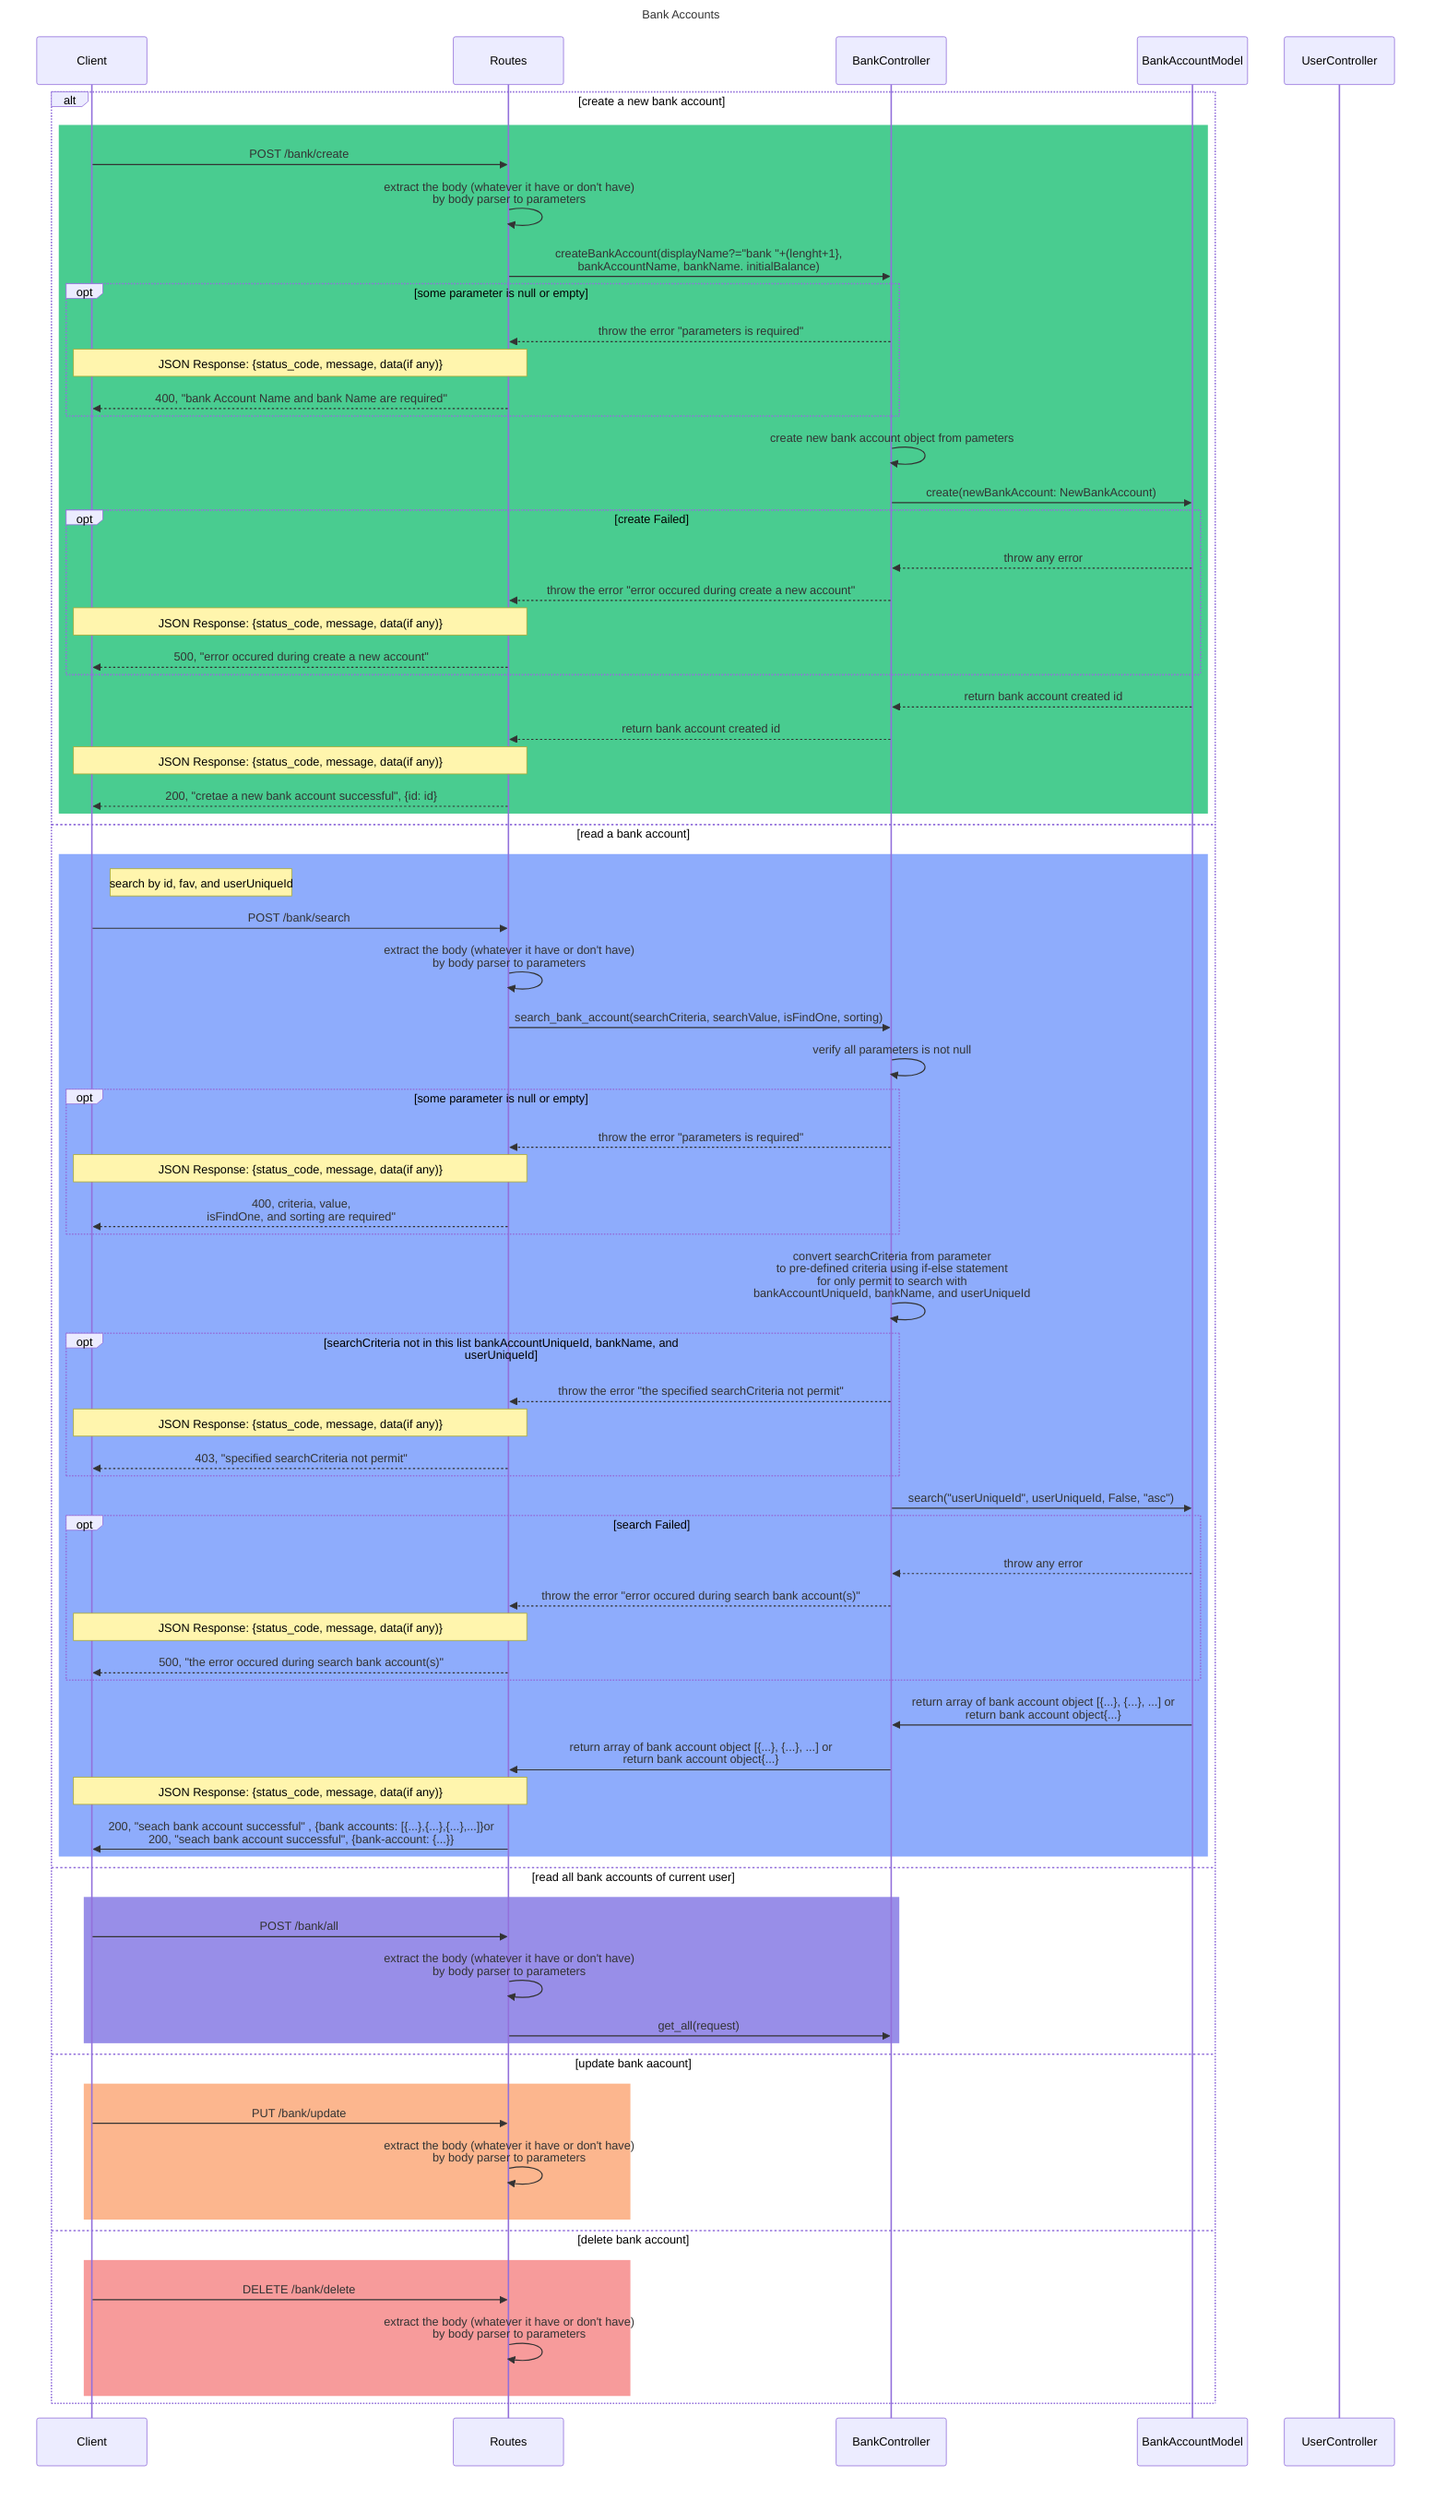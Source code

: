 sequenceDiagram
    title Bank Accounts
    participant Client
    participant Routes
    participant BankCont as BankController
    participant BankModel as BankAccountModel
    participant UserController

    alt create a new bank account
        rect rgb(73,204,144)
            Client->>Routes: POST /bank/create
            Routes->>Routes: extract the body (whatever it have or don't have)<br> by body parser to parameters
            Routes->>BankCont: createBankAccount(displayName?="bank "+(lenght+1},<br>bankAccountName, bankName. initialBalance) 
            opt some parameter is null or empty
                BankCont-->>Routes: throw the error "parameters is required"
                Note over Routes,Client: JSON Response: {status_code, message, data(if any)}
                Routes-->>Client: 400, "bank Account Name and bank Name are required"
            end
            BankCont->>BankCont: create new bank account object from pameters
            BankCont->>BankModel: create(newBankAccount: NewBankAccount)
            opt create Failed
                BankModel-->>BankCont: throw any error
                BankCont-->>Routes: throw the error "error occured during create a new account"
                Note over Routes,Client: JSON Response: {status_code, message, data(if any)}
                Routes-->>Client: 500, "error occured during create a new account"                
            end
            BankModel-->>BankCont: return bank account created id
            BankCont-->>Routes: return bank account created id
            Note over Routes,Client: JSON Response: {status_code, message, data(if any)}
            Routes-->>Client: 200, "cretae a new bank account successful", {id: id}
        end
    else read a bank account
        rect rgb(142,172,252)
            Note right of Client: search by id, fav, and userUniqueId
            Client->>Routes: POST /bank/search
            Routes->>Routes: extract the body (whatever it have or don't have)<br> by body parser to parameters
            Routes->>BankCont: search_bank_account(searchCriteria, searchValue, isFindOne, sorting)
            BankCont->>BankCont: verify all parameters is not null
            opt some parameter is null or empty
                BankCont-->>Routes: throw the error "parameters is required"
                Note over Routes,Client: JSON Response: {status_code, message, data(if any)}
                Routes-->>Client: 400, criteria, value,<br> isFindOne, and sorting are required"
            end 
            BankCont->>BankCont: convert searchCriteria from parameter<br>to pre-defined criteria using if-else statement<br>for only permit to search with<br>bankAccountUniqueId, bankName, and userUniqueId
            opt searchCriteria not in this list bankAccountUniqueId, bankName, and userUniqueId
                BankCont-->>Routes: throw the error "the specified searchCriteria not permit"
                Note over Routes,Client: JSON Response: {status_code, message, data(if any)}
                Routes-->>Client: 403, "specified searchCriteria not permit"
            end
            BankCont->>BankModel: search("userUniqueId", userUniqueId, False, "asc")
            opt search Failed
                BankModel-->>BankCont: throw any error
                BankCont-->>Routes: throw the error "error occured during search bank account(s)"
                Note over Routes,Client: JSON Response: {status_code, message, data(if any)}
                Routes-->>Client: 500, "the error occured during search bank account(s)"
            end
            BankModel->>BankCont: return array of bank account object [{...}, {...}, ...] or<br>return bank account object{...}
            BankCont->>Routes: return array of bank account object [{...}, {...}, ...] or<br>return bank account object{...}
            Note over Routes,Client: JSON Response: {status_code, message, data(if any)}
            Routes->>Client: 200, "seach bank account successful" , {bank accounts: [{...},{...},{...},...]}or<br>200, "seach bank account successful", {bank-account: {...}}
        end
    else read all bank accounts of current user
        rect rgb(152, 142, 232)
            Client->>Routes: POST /bank/all
            Routes->>Routes: extract the body (whatever it have or don't have)<br> by body parser to parameters
            Routes->>BankCont: get_all(request)
        end
    else update bank aacount
        rect rgb(252,182,142)
            Client->>Routes: PUT  /bank/update
            Routes->>Routes: extract the body (whatever it have or don't have)<br> by body parser to parameters
        end
    else delete bank account
        rect rgb(247,155,155)
            Client->>Routes: DELETE /bank/delete
            Routes->>Routes: extract the body (whatever it have or don't have)<br> by body parser to parameters
        end
    end